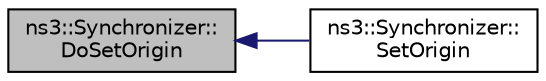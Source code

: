 digraph "ns3::Synchronizer::DoSetOrigin"
{
  edge [fontname="Helvetica",fontsize="10",labelfontname="Helvetica",labelfontsize="10"];
  node [fontname="Helvetica",fontsize="10",shape=record];
  rankdir="LR";
  Node1 [label="ns3::Synchronizer::\lDoSetOrigin",height=0.2,width=0.4,color="black", fillcolor="grey75", style="filled", fontcolor="black"];
  Node1 -> Node2 [dir="back",color="midnightblue",fontsize="10",style="solid"];
  Node2 [label="ns3::Synchronizer::\lSetOrigin",height=0.2,width=0.4,color="black", fillcolor="white", style="filled",URL="$df/d6a/classns3_1_1Synchronizer.html#a28e1732f6db4e918491cc58a3236e544",tooltip="Establish a correspondence between a simulation time and the synchronizer real time. "];
}
